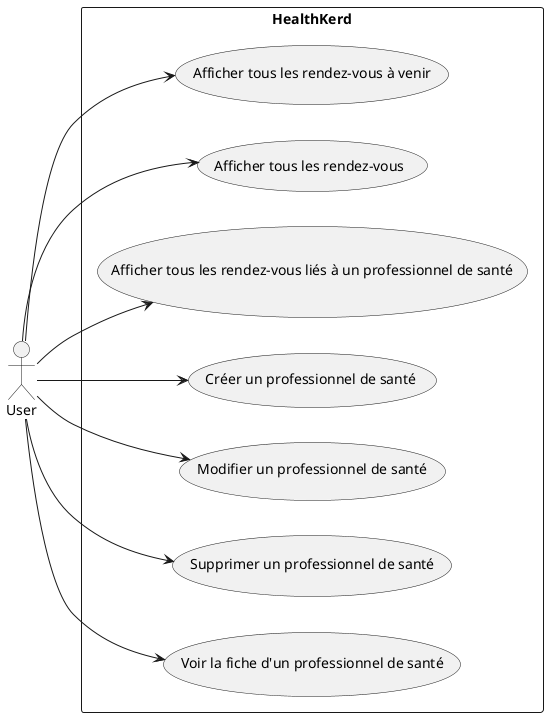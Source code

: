 @startuml

left to right direction
actor User as U

rectangle HealthKerd {
    usecase "Afficher tous les rendez-vous à venir" as UC1
    usecase "Afficher tous les rendez-vous" as UC2
    usecase "Afficher tous les rendez-vous liés à un professionnel de santé" as UC3
    usecase "Créer un professionnel de santé" as UC4
    usecase "Modifier un professionnel de santé" as UC5
    usecase "Supprimer un professionnel de santé" as UC6
    usecase "Voir la fiche d'un professionnel de santé" as UC7
}

U --> UC1
U --> UC2
U --> UC3
U --> UC4
U --> UC5
U --> UC6
U --> UC7

@enduml